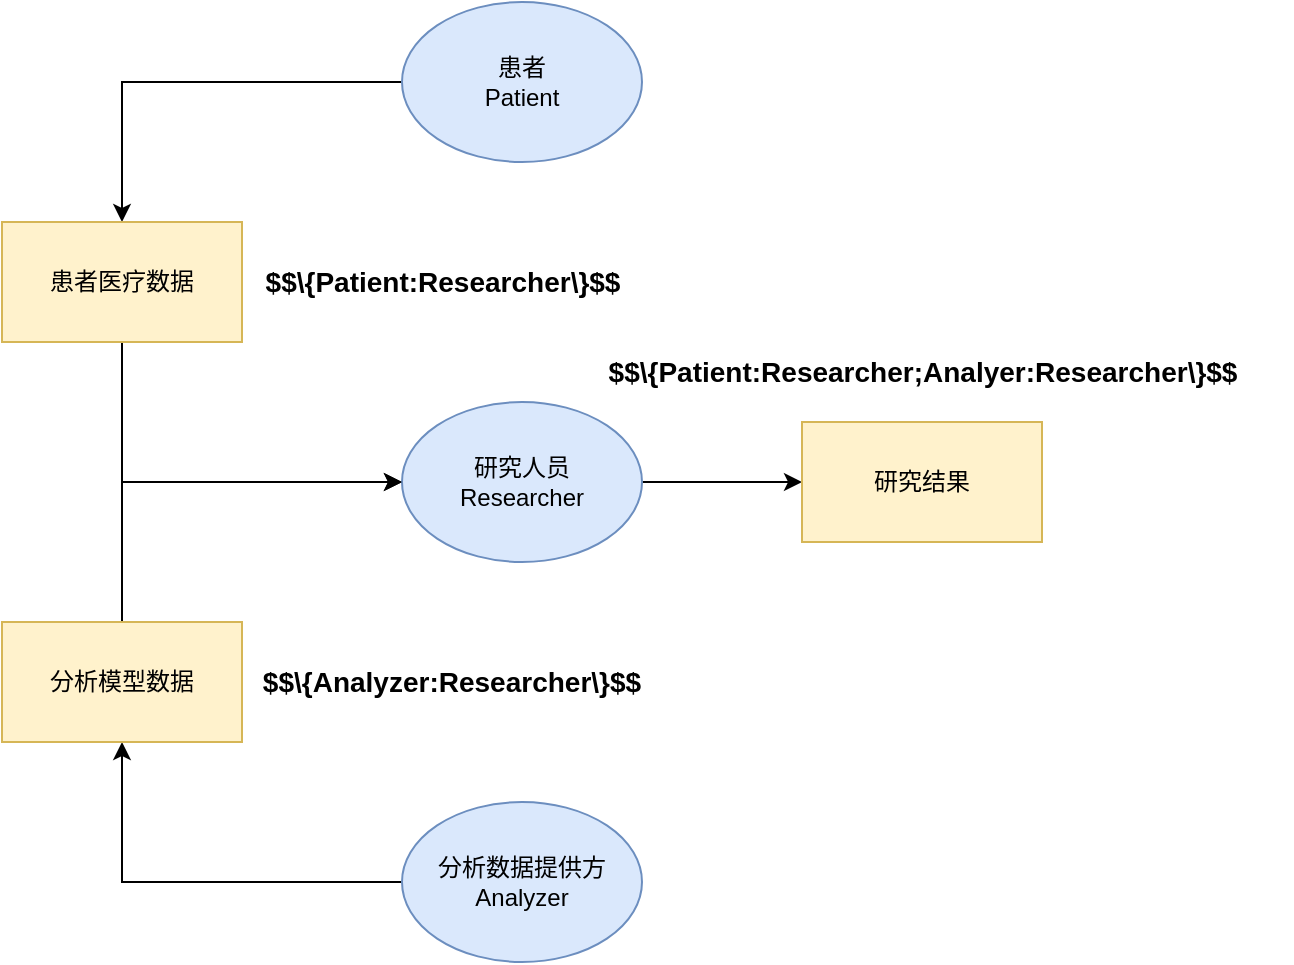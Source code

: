 <mxfile version="21.1.1" type="github">
  <diagram name="第 1 页" id="CGOS58lrRnTovM-2bEkH">
    <mxGraphModel dx="1434" dy="788" grid="1" gridSize="10" guides="1" tooltips="1" connect="1" arrows="1" fold="1" page="1" pageScale="1" pageWidth="827" pageHeight="1169" math="1" shadow="0">
      <root>
        <mxCell id="0" />
        <mxCell id="1" parent="0" />
        <mxCell id="qPEx4N3j_kpi1bxHko7N-7" style="edgeStyle=orthogonalEdgeStyle;rounded=0;orthogonalLoop=1;jettySize=auto;html=1;exitX=0;exitY=0.5;exitDx=0;exitDy=0;" parent="1" source="qPEx4N3j_kpi1bxHko7N-1" target="qPEx4N3j_kpi1bxHko7N-3" edge="1">
          <mxGeometry relative="1" as="geometry" />
        </mxCell>
        <mxCell id="qPEx4N3j_kpi1bxHko7N-1" value="患者&lt;br&gt;Patient" style="ellipse;whiteSpace=wrap;html=1;fillColor=#dae8fc;strokeColor=#6c8ebf;" parent="1" vertex="1">
          <mxGeometry x="280" y="280" width="120" height="80" as="geometry" />
        </mxCell>
        <mxCell id="qPEx4N3j_kpi1bxHko7N-8" style="edgeStyle=orthogonalEdgeStyle;rounded=0;orthogonalLoop=1;jettySize=auto;html=1;exitX=0.5;exitY=1;exitDx=0;exitDy=0;entryX=0;entryY=0.5;entryDx=0;entryDy=0;" parent="1" source="qPEx4N3j_kpi1bxHko7N-3" target="qPEx4N3j_kpi1bxHko7N-4" edge="1">
          <mxGeometry relative="1" as="geometry" />
        </mxCell>
        <mxCell id="qPEx4N3j_kpi1bxHko7N-3" value="患者医疗数据" style="rounded=0;whiteSpace=wrap;html=1;fillColor=#fff2cc;strokeColor=#d6b656;" parent="1" vertex="1">
          <mxGeometry x="80" y="390" width="120" height="60" as="geometry" />
        </mxCell>
        <mxCell id="qPEx4N3j_kpi1bxHko7N-12" style="edgeStyle=orthogonalEdgeStyle;rounded=0;orthogonalLoop=1;jettySize=auto;html=1;exitX=1;exitY=0.5;exitDx=0;exitDy=0;entryX=0;entryY=0.5;entryDx=0;entryDy=0;" parent="1" source="qPEx4N3j_kpi1bxHko7N-4" target="qPEx4N3j_kpi1bxHko7N-11" edge="1">
          <mxGeometry relative="1" as="geometry" />
        </mxCell>
        <mxCell id="qPEx4N3j_kpi1bxHko7N-4" value="研究人员&lt;br&gt;Researcher" style="ellipse;whiteSpace=wrap;html=1;fillColor=#dae8fc;strokeColor=#6c8ebf;" parent="1" vertex="1">
          <mxGeometry x="280" y="480" width="120" height="80" as="geometry" />
        </mxCell>
        <mxCell id="qPEx4N3j_kpi1bxHko7N-10" style="edgeStyle=orthogonalEdgeStyle;rounded=0;orthogonalLoop=1;jettySize=auto;html=1;exitX=0;exitY=0.5;exitDx=0;exitDy=0;entryX=0.5;entryY=1;entryDx=0;entryDy=0;" parent="1" source="qPEx4N3j_kpi1bxHko7N-5" target="qPEx4N3j_kpi1bxHko7N-6" edge="1">
          <mxGeometry relative="1" as="geometry" />
        </mxCell>
        <mxCell id="qPEx4N3j_kpi1bxHko7N-5" value="分析数据提供方&lt;br&gt;Analyzer" style="ellipse;whiteSpace=wrap;html=1;fillColor=#dae8fc;strokeColor=#6c8ebf;" parent="1" vertex="1">
          <mxGeometry x="280" y="680" width="120" height="80" as="geometry" />
        </mxCell>
        <mxCell id="qPEx4N3j_kpi1bxHko7N-9" style="edgeStyle=orthogonalEdgeStyle;rounded=0;orthogonalLoop=1;jettySize=auto;html=1;exitX=0.5;exitY=0;exitDx=0;exitDy=0;entryX=0;entryY=0.5;entryDx=0;entryDy=0;" parent="1" source="qPEx4N3j_kpi1bxHko7N-6" target="qPEx4N3j_kpi1bxHko7N-4" edge="1">
          <mxGeometry relative="1" as="geometry" />
        </mxCell>
        <mxCell id="qPEx4N3j_kpi1bxHko7N-6" value="分析模型数据" style="rounded=0;whiteSpace=wrap;html=1;fillColor=#fff2cc;strokeColor=#d6b656;" parent="1" vertex="1">
          <mxGeometry x="80" y="590" width="120" height="60" as="geometry" />
        </mxCell>
        <mxCell id="qPEx4N3j_kpi1bxHko7N-11" value="研究结果" style="rounded=0;whiteSpace=wrap;html=1;fillColor=#fff2cc;strokeColor=#d6b656;" parent="1" vertex="1">
          <mxGeometry x="480" y="490" width="120" height="60" as="geometry" />
        </mxCell>
        <mxCell id="qPEx4N3j_kpi1bxHko7N-14" value="&lt;b style=&quot;font-size: 14px;&quot;&gt;$$\{Patient:R&lt;/b&gt;&lt;b&gt;esearcher&lt;/b&gt;&lt;b style=&quot;font-size: 14px;&quot;&gt;\}$$&lt;/b&gt;&lt;div style=&quot;text-align: left; font-size: 14px;&quot;&gt;&lt;/div&gt;" style="text;html=1;align=center;verticalAlign=middle;resizable=0;points=[];autosize=1;strokeColor=none;fillColor=none;fontSize=14;" parent="1" vertex="1">
          <mxGeometry x="200" y="405" width="200" height="30" as="geometry" />
        </mxCell>
        <mxCell id="qPEx4N3j_kpi1bxHko7N-18" value="&lt;b style=&quot;font-size: 14px;&quot;&gt;$$\{Patient:&lt;/b&gt;&lt;b style=&quot;border-color: var(--border-color);&quot;&gt;R&lt;/b&gt;&lt;b style=&quot;border-color: var(--border-color);&quot;&gt;esearcher&lt;/b&gt;&lt;b style=&quot;font-size: 14px;&quot;&gt;;Analyer:&lt;/b&gt;&lt;b style=&quot;border-color: var(--border-color);&quot;&gt;R&lt;/b&gt;&lt;b style=&quot;border-color: var(--border-color);&quot;&gt;esearcher&lt;/b&gt;&lt;b style=&quot;font-size: 14px;&quot;&gt;\}$$&lt;/b&gt;" style="text;html=1;strokeColor=none;fillColor=none;align=center;verticalAlign=middle;rounded=0;fontSize=14;" parent="1" vertex="1">
          <mxGeometry x="355" y="450" width="370" height="30" as="geometry" />
        </mxCell>
        <mxCell id="zzTOW-ij9Ll_L5tlWY9d-2" value="&lt;b style=&quot;border-color: var(--border-color); font-size: 14px;&quot;&gt;$$\{Analyzer:&lt;/b&gt;&lt;b style=&quot;border-color: var(--border-color); font-size: 14px;&quot;&gt;R&lt;/b&gt;&lt;b style=&quot;border-color: var(--border-color); font-size: 14px;&quot;&gt;esearcher&lt;/b&gt;&lt;b style=&quot;border-color: var(--border-color); font-size: 14px;&quot;&gt;\}$$&lt;/b&gt;" style="text;html=1;strokeColor=none;fillColor=none;align=center;verticalAlign=middle;whiteSpace=wrap;rounded=0;" vertex="1" parent="1">
          <mxGeometry x="190" y="605" width="230" height="30" as="geometry" />
        </mxCell>
      </root>
    </mxGraphModel>
  </diagram>
</mxfile>
